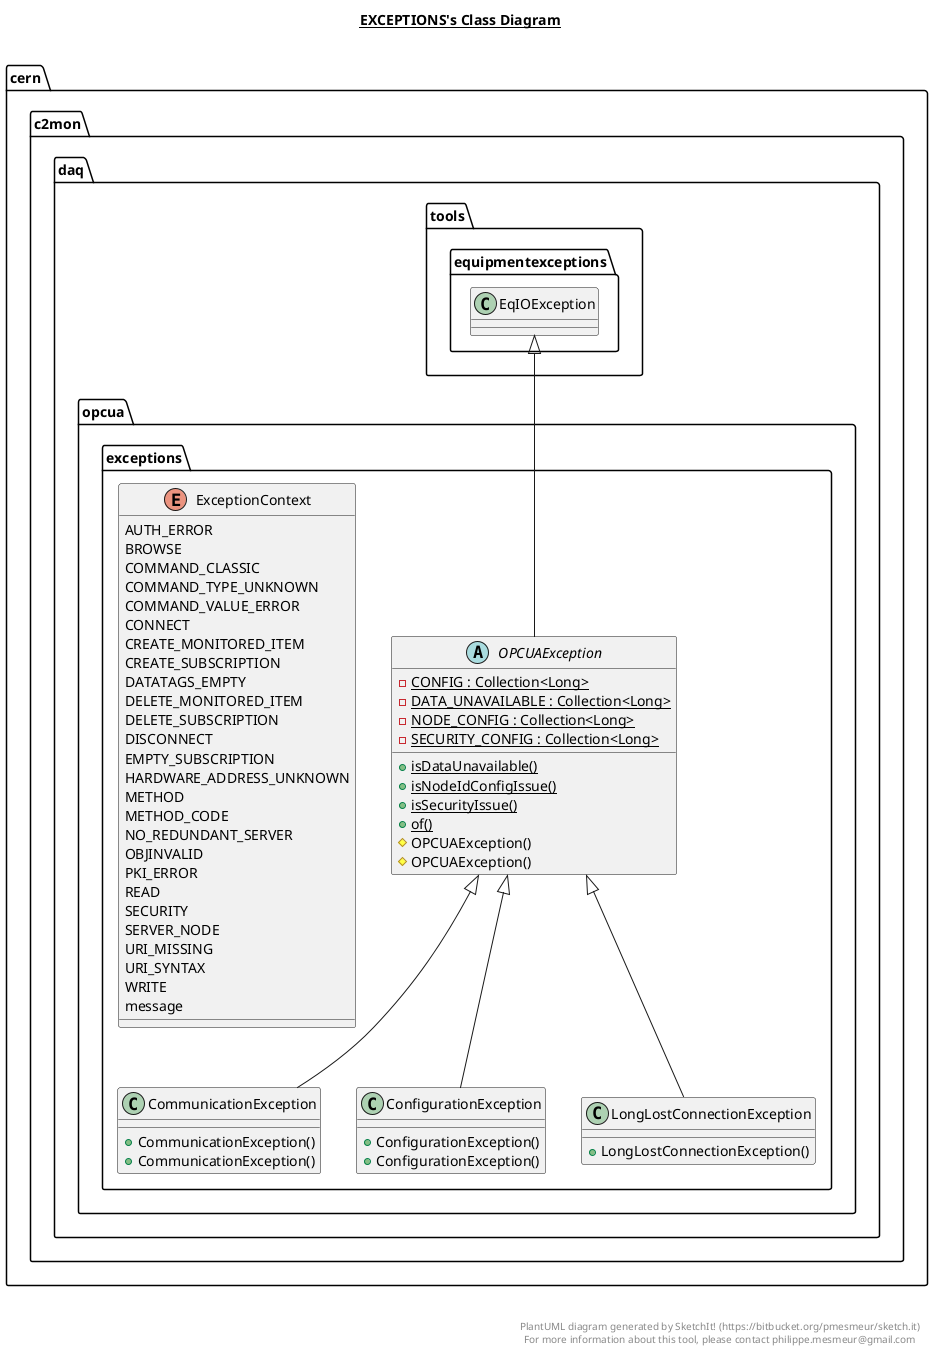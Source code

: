 @startuml

title __EXCEPTIONS's Class Diagram__\n

  namespace cern.c2mon.daq.opcua {
    namespace exceptions {
      class cern.c2mon.daq.opcua.exceptions.CommunicationException {
          + CommunicationException()
          + CommunicationException()
      }
    }
  }
  

  namespace cern.c2mon.daq.opcua {
    namespace exceptions {
      class cern.c2mon.daq.opcua.exceptions.ConfigurationException {
          + ConfigurationException()
          + ConfigurationException()
      }
    }
  }
  

  namespace cern.c2mon.daq.opcua {
    namespace exceptions {
      enum ExceptionContext {
        AUTH_ERROR
        BROWSE
        COMMAND_CLASSIC
        COMMAND_TYPE_UNKNOWN
        COMMAND_VALUE_ERROR
        CONNECT
        CREATE_MONITORED_ITEM
        CREATE_SUBSCRIPTION
        DATATAGS_EMPTY
        DELETE_MONITORED_ITEM
        DELETE_SUBSCRIPTION
        DISCONNECT
        EMPTY_SUBSCRIPTION
        HARDWARE_ADDRESS_UNKNOWN
        METHOD
        METHOD_CODE
        NO_REDUNDANT_SERVER
        OBJINVALID
        PKI_ERROR
        READ
        SECURITY
        SERVER_NODE
        URI_MISSING
        URI_SYNTAX
        WRITE
        message
      }
    }
  }
  

  namespace cern.c2mon.daq.opcua {
    namespace exceptions {
      class cern.c2mon.daq.opcua.exceptions.LongLostConnectionException {
          + LongLostConnectionException()
      }
    }
  }
  

  namespace cern.c2mon.daq.opcua {
    namespace exceptions {
      abstract class cern.c2mon.daq.opcua.exceptions.OPCUAException {
          {static} - CONFIG : Collection<Long>
          {static} - DATA_UNAVAILABLE : Collection<Long>
          {static} - NODE_CONFIG : Collection<Long>
          {static} - SECURITY_CONFIG : Collection<Long>
          {static} + isDataUnavailable()
          {static} + isNodeIdConfigIssue()
          {static} + isSecurityIssue()
          {static} + of()
          # OPCUAException()
          # OPCUAException()
      }
    }
  }
  

  cern.c2mon.daq.opcua.exceptions.CommunicationException -up-|> cern.c2mon.daq.opcua.exceptions.OPCUAException
  cern.c2mon.daq.opcua.exceptions.ConfigurationException -up-|> cern.c2mon.daq.opcua.exceptions.OPCUAException
  cern.c2mon.daq.opcua.exceptions.LongLostConnectionException -up-|> cern.c2mon.daq.opcua.exceptions.OPCUAException
  cern.c2mon.daq.opcua.exceptions.OPCUAException -up-|> cern.c2mon.daq.tools.equipmentexceptions.EqIOException


right footer


PlantUML diagram generated by SketchIt! (https://bitbucket.org/pmesmeur/sketch.it)
For more information about this tool, please contact philippe.mesmeur@gmail.com
endfooter

@enduml
